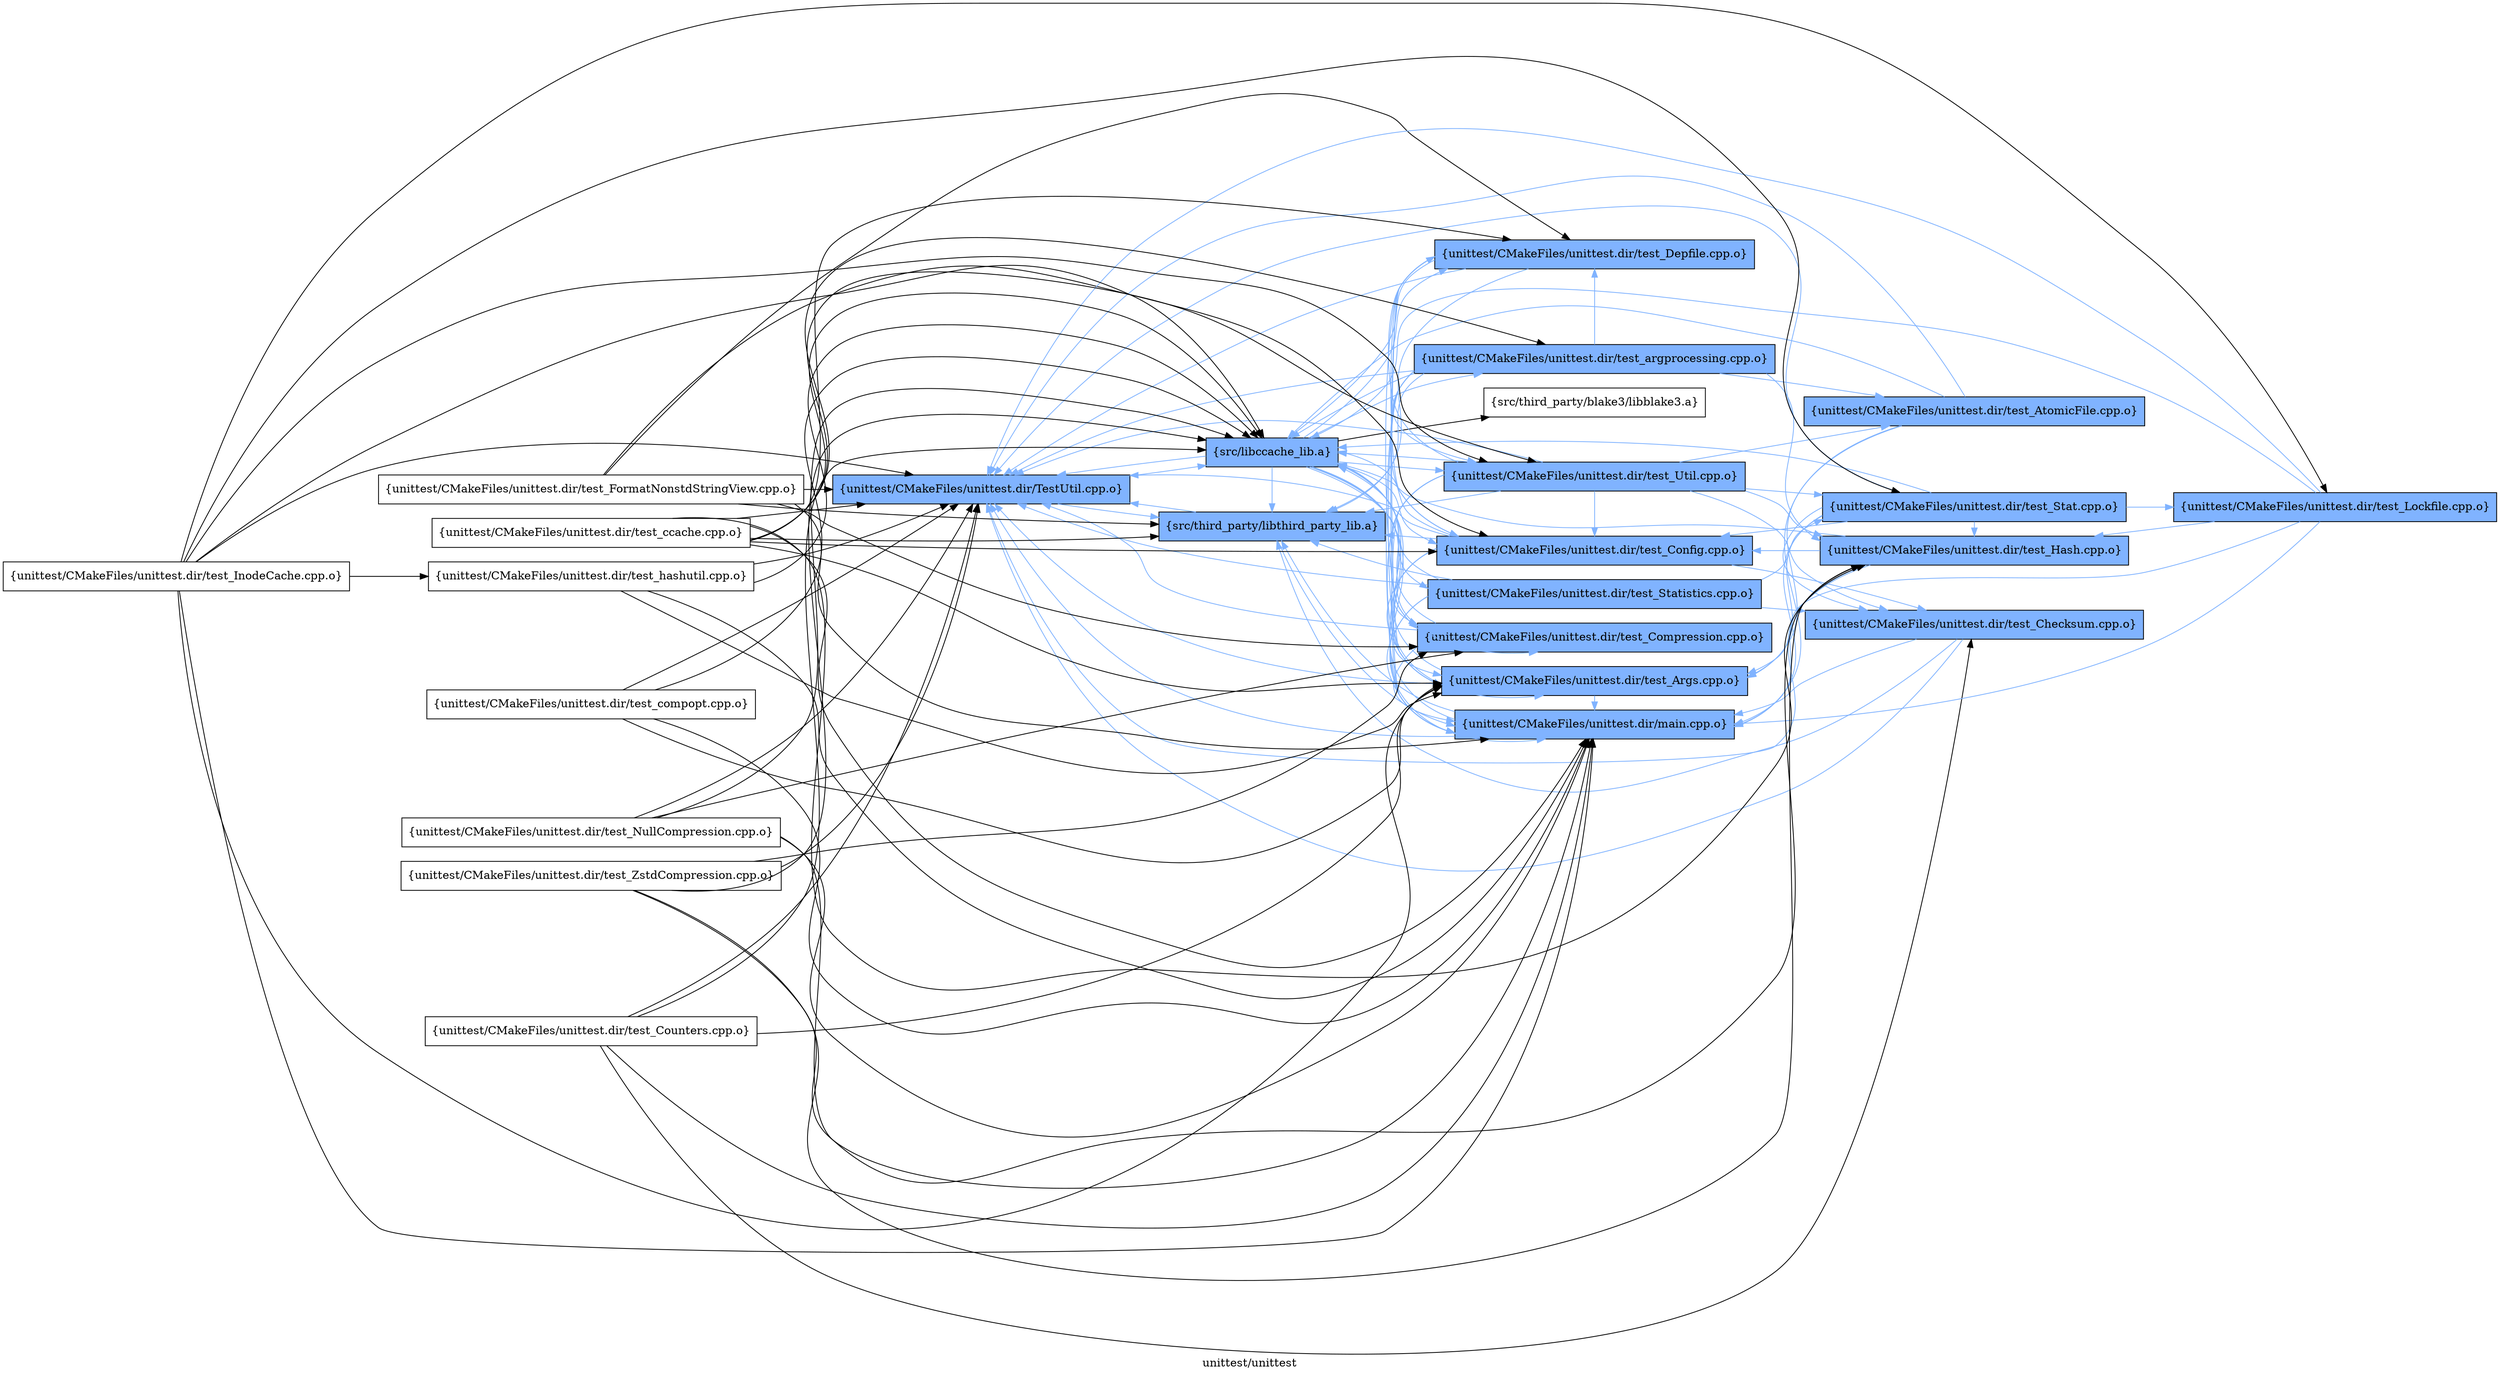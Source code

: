 digraph "unittest/unittest" {
	label="unittest/unittest";
	rankdir=LR;
	{ rank=same; Node0x559d0acc7d88;  }
	{ rank=same; Node0x559d0acc8698; Node0x559d0acc8198;  }
	{ rank=same; Node0x559d0acc96d8; Node0x559d0acc7a68; Node0x559d0acc7658; Node0x559d0acc8288; Node0x559d0acc9318; Node0x559d0acc8ff8; Node0x559d0acc95e8; Node0x559d0acc98b8; Node0x559d0acc80f8;  }
	{ rank=same; Node0x559d0acc8aa8; Node0x559d0acc8b98; Node0x559d0acc8f58; Node0x559d0acc7a18;  }

	Node0x559d0acc7d88 [shape=record,shape=box,group=1,style=filled,fillcolor="0.600000 0.5 1",label="{unittest/CMakeFiles/unittest.dir/TestUtil.cpp.o}"];
	Node0x559d0acc7d88 -> Node0x559d0acc8698[color="0.600000 0.5 1"];
	Node0x559d0acc7d88 -> Node0x559d0acc8198[color="0.600000 0.5 1"];
	Node0x559d0acc8698 [shape=record,shape=box,group=1,style=filled,fillcolor="0.600000 0.5 1",label="{src/libccache_lib.a}"];
	Node0x559d0acc8698 -> Node0x559d0acc7d88[color="0.600000 0.5 1"];
	Node0x559d0acc8698 -> Node0x559d0acc96d8[color="0.600000 0.5 1"];
	Node0x559d0acc8698 -> Node0x559d0acc7a68[color="0.600000 0.5 1"];
	Node0x559d0acc8698 -> Node0x559d0acc8198[color="0.600000 0.5 1"];
	Node0x559d0acc8698 -> Node0x559d0acc7658[color="0.600000 0.5 1"];
	Node0x559d0acc8698 -> Node0x559d0acc8288[color="0.600000 0.5 1"];
	Node0x559d0acc8698 -> Node0x559d0acc9318[color="0.600000 0.5 1"];
	Node0x559d0acc8698 -> Node0x559d0acc8ff8;
	Node0x559d0acc8698 -> Node0x559d0acc95e8[color="0.600000 0.5 1"];
	Node0x559d0acc8698 -> Node0x559d0acc98b8[color="0.600000 0.5 1"];
	Node0x559d0acc8698 -> Node0x559d0acc80f8[color="0.600000 0.5 1"];
	Node0x559d0acc8198 [shape=record,shape=box,group=1,style=filled,fillcolor="0.600000 0.5 1",label="{src/third_party/libthird_party_lib.a}"];
	Node0x559d0acc8198 -> Node0x559d0acc7d88[color="0.600000 0.5 1"];
	Node0x559d0acc8198 -> Node0x559d0acc7658[color="0.600000 0.5 1"];
	Node0x559d0acc7658 [shape=record,shape=box,group=1,style=filled,fillcolor="0.600000 0.5 1",label="{unittest/CMakeFiles/unittest.dir/main.cpp.o}"];
	Node0x559d0acc7658 -> Node0x559d0acc7d88[color="0.600000 0.5 1"];
	Node0x559d0acc7658 -> Node0x559d0acc8698[color="0.600000 0.5 1"];
	Node0x559d0acc7658 -> Node0x559d0acc8198[color="0.600000 0.5 1"];
	Node0x559d0acc96d8 [shape=record,shape=box,group=1,style=filled,fillcolor="0.600000 0.5 1",label="{unittest/CMakeFiles/unittest.dir/test_Args.cpp.o}"];
	Node0x559d0acc96d8 -> Node0x559d0acc7d88[color="0.600000 0.5 1"];
	Node0x559d0acc96d8 -> Node0x559d0acc7658[color="0.600000 0.5 1"];
	Node0x559d0acc96d8 -> Node0x559d0acc8698[color="0.600000 0.5 1"];
	Node0x559d0acc8f58 [shape=record,shape=box,group=1,style=filled,fillcolor="0.600000 0.5 1",label="{unittest/CMakeFiles/unittest.dir/test_AtomicFile.cpp.o}"];
	Node0x559d0acc8f58 -> Node0x559d0acc7d88[color="0.600000 0.5 1"];
	Node0x559d0acc8f58 -> Node0x559d0acc7658[color="0.600000 0.5 1"];
	Node0x559d0acc8f58 -> Node0x559d0acc96d8[color="0.600000 0.5 1"];
	Node0x559d0acc8f58 -> Node0x559d0acc8698[color="0.600000 0.5 1"];
	Node0x559d0acc8aa8 [shape=record,shape=box,group=1,style=filled,fillcolor="0.600000 0.5 1",label="{unittest/CMakeFiles/unittest.dir/test_Checksum.cpp.o}"];
	Node0x559d0acc8aa8 -> Node0x559d0acc7d88[color="0.600000 0.5 1"];
	Node0x559d0acc8aa8 -> Node0x559d0acc7658[color="0.600000 0.5 1"];
	Node0x559d0acc8aa8 -> Node0x559d0acc8198[color="0.600000 0.5 1"];
	Node0x559d0acc8288 [shape=record,shape=box,group=1,style=filled,fillcolor="0.600000 0.5 1",label="{unittest/CMakeFiles/unittest.dir/test_Compression.cpp.o}"];
	Node0x559d0acc8288 -> Node0x559d0acc7d88[color="0.600000 0.5 1"];
	Node0x559d0acc8288 -> Node0x559d0acc7658[color="0.600000 0.5 1"];
	Node0x559d0acc8288 -> Node0x559d0acc8698[color="0.600000 0.5 1"];
	Node0x559d0acc7a68 [shape=record,shape=box,group=1,style=filled,fillcolor="0.600000 0.5 1",label="{unittest/CMakeFiles/unittest.dir/test_Config.cpp.o}"];
	Node0x559d0acc7a68 -> Node0x559d0acc7d88[color="0.600000 0.5 1"];
	Node0x559d0acc7a68 -> Node0x559d0acc7658[color="0.600000 0.5 1"];
	Node0x559d0acc7a68 -> Node0x559d0acc96d8[color="0.600000 0.5 1"];
	Node0x559d0acc7a68 -> Node0x559d0acc8aa8[color="0.600000 0.5 1"];
	Node0x559d0acc7a68 -> Node0x559d0acc8288[color="0.600000 0.5 1"];
	Node0x559d0acc7a68 -> Node0x559d0acc8698[color="0.600000 0.5 1"];
	Node0x559d0acc7a68 -> Node0x559d0acc8198[color="0.600000 0.5 1"];
	Node0x559d0acc9b88 [shape=record,shape=box,group=0,label="{unittest/CMakeFiles/unittest.dir/test_Counters.cpp.o}"];
	Node0x559d0acc9b88 -> Node0x559d0acc7d88;
	Node0x559d0acc9b88 -> Node0x559d0acc7658;
	Node0x559d0acc9b88 -> Node0x559d0acc96d8;
	Node0x559d0acc9b88 -> Node0x559d0acc8aa8;
	Node0x559d0acc9b88 -> Node0x559d0acc8698;
	Node0x559d0acc9318 [shape=record,shape=box,group=1,style=filled,fillcolor="0.600000 0.5 1",label="{unittest/CMakeFiles/unittest.dir/test_Depfile.cpp.o}"];
	Node0x559d0acc9318 -> Node0x559d0acc7d88[color="0.600000 0.5 1"];
	Node0x559d0acc9318 -> Node0x559d0acc7658[color="0.600000 0.5 1"];
	Node0x559d0acc9318 -> Node0x559d0acc96d8[color="0.600000 0.5 1"];
	Node0x559d0acc9318 -> Node0x559d0acc8288[color="0.600000 0.5 1"];
	Node0x559d0acc9318 -> Node0x559d0acc7a68[color="0.600000 0.5 1"];
	Node0x559d0acc9318 -> Node0x559d0acc8698[color="0.600000 0.5 1"];
	Node0x559d0acc9318 -> Node0x559d0acc8198[color="0.600000 0.5 1"];
	Node0x559d0acc9a98 [shape=record,shape=box,group=0,label="{unittest/CMakeFiles/unittest.dir/test_FormatNonstdStringView.cpp.o}"];
	Node0x559d0acc9a98 -> Node0x559d0acc7d88;
	Node0x559d0acc9a98 -> Node0x559d0acc7658;
	Node0x559d0acc9a98 -> Node0x559d0acc8288;
	Node0x559d0acc9a98 -> Node0x559d0acc7a68;
	Node0x559d0acc9a98 -> Node0x559d0acc9318;
	Node0x559d0acc9a98 -> Node0x559d0acc8198;
	Node0x559d0acc7a18 [shape=record,shape=box,group=1,style=filled,fillcolor="0.600000 0.5 1",label="{unittest/CMakeFiles/unittest.dir/test_Hash.cpp.o}"];
	Node0x559d0acc7a18 -> Node0x559d0acc7d88[color="0.600000 0.5 1"];
	Node0x559d0acc7a18 -> Node0x559d0acc7658[color="0.600000 0.5 1"];
	Node0x559d0acc7a18 -> Node0x559d0acc7a68[color="0.600000 0.5 1"];
	Node0x559d0acc7a18 -> Node0x559d0acc8698[color="0.600000 0.5 1"];
	Node0x559d0acc7c98 [shape=record,shape=box,group=1,style=filled,fillcolor="0.600000 0.5 1",label="{unittest/CMakeFiles/unittest.dir/test_Lockfile.cpp.o}"];
	Node0x559d0acc7c98 -> Node0x559d0acc7d88[color="0.600000 0.5 1"];
	Node0x559d0acc7c98 -> Node0x559d0acc7658[color="0.600000 0.5 1"];
	Node0x559d0acc7c98 -> Node0x559d0acc96d8[color="0.600000 0.5 1"];
	Node0x559d0acc7c98 -> Node0x559d0acc7a18[color="0.600000 0.5 1"];
	Node0x559d0acc7c98 -> Node0x559d0acc8698[color="0.600000 0.5 1"];
	Node0x559d0acc8878 [shape=record,shape=box,group=0,label="{unittest/CMakeFiles/unittest.dir/test_NullCompression.cpp.o}"];
	Node0x559d0acc8878 -> Node0x559d0acc7d88;
	Node0x559d0acc8878 -> Node0x559d0acc7658;
	Node0x559d0acc8878 -> Node0x559d0acc8288;
	Node0x559d0acc8878 -> Node0x559d0acc7a18;
	Node0x559d0acc8878 -> Node0x559d0acc8698;
	Node0x559d0acc8b98 [shape=record,shape=box,group=1,style=filled,fillcolor="0.600000 0.5 1",label="{unittest/CMakeFiles/unittest.dir/test_Stat.cpp.o}"];
	Node0x559d0acc8b98 -> Node0x559d0acc7d88[color="0.600000 0.5 1"];
	Node0x559d0acc8b98 -> Node0x559d0acc7658[color="0.600000 0.5 1"];
	Node0x559d0acc8b98 -> Node0x559d0acc96d8[color="0.600000 0.5 1"];
	Node0x559d0acc8b98 -> Node0x559d0acc8aa8[color="0.600000 0.5 1"];
	Node0x559d0acc8b98 -> Node0x559d0acc7a68[color="0.600000 0.5 1"];
	Node0x559d0acc8b98 -> Node0x559d0acc7a18[color="0.600000 0.5 1"];
	Node0x559d0acc8b98 -> Node0x559d0acc7c98[color="0.600000 0.5 1"];
	Node0x559d0acc8b98 -> Node0x559d0acc8698[color="0.600000 0.5 1"];
	Node0x559d0acc95e8 [shape=record,shape=box,group=1,style=filled,fillcolor="0.600000 0.5 1",label="{unittest/CMakeFiles/unittest.dir/test_Statistics.cpp.o}"];
	Node0x559d0acc95e8 -> Node0x559d0acc7d88[color="0.600000 0.5 1"];
	Node0x559d0acc95e8 -> Node0x559d0acc7658[color="0.600000 0.5 1"];
	Node0x559d0acc95e8 -> Node0x559d0acc96d8[color="0.600000 0.5 1"];
	Node0x559d0acc95e8 -> Node0x559d0acc8aa8[color="0.600000 0.5 1"];
	Node0x559d0acc95e8 -> Node0x559d0acc8b98[color="0.600000 0.5 1"];
	Node0x559d0acc95e8 -> Node0x559d0acc8698[color="0.600000 0.5 1"];
	Node0x559d0acc95e8 -> Node0x559d0acc8198[color="0.600000 0.5 1"];
	Node0x559d0acc98b8 [shape=record,shape=box,group=1,style=filled,fillcolor="0.600000 0.5 1",label="{unittest/CMakeFiles/unittest.dir/test_Util.cpp.o}"];
	Node0x559d0acc98b8 -> Node0x559d0acc7d88[color="0.600000 0.5 1"];
	Node0x559d0acc98b8 -> Node0x559d0acc7658[color="0.600000 0.5 1"];
	Node0x559d0acc98b8 -> Node0x559d0acc96d8[color="0.600000 0.5 1"];
	Node0x559d0acc98b8 -> Node0x559d0acc8f58[color="0.600000 0.5 1"];
	Node0x559d0acc98b8 -> Node0x559d0acc8aa8[color="0.600000 0.5 1"];
	Node0x559d0acc98b8 -> Node0x559d0acc8288[color="0.600000 0.5 1"];
	Node0x559d0acc98b8 -> Node0x559d0acc7a68[color="0.600000 0.5 1"];
	Node0x559d0acc98b8 -> Node0x559d0acc9318[color="0.600000 0.5 1"];
	Node0x559d0acc98b8 -> Node0x559d0acc7a18[color="0.600000 0.5 1"];
	Node0x559d0acc98b8 -> Node0x559d0acc8b98[color="0.600000 0.5 1"];
	Node0x559d0acc98b8 -> Node0x559d0acc8698[color="0.600000 0.5 1"];
	Node0x559d0acc98b8 -> Node0x559d0acc8198[color="0.600000 0.5 1"];
	Node0x559d0acc7ec8 [shape=record,shape=box,group=0,label="{unittest/CMakeFiles/unittest.dir/test_ZstdCompression.cpp.o}"];
	Node0x559d0acc7ec8 -> Node0x559d0acc7d88;
	Node0x559d0acc7ec8 -> Node0x559d0acc7658;
	Node0x559d0acc7ec8 -> Node0x559d0acc8288;
	Node0x559d0acc7ec8 -> Node0x559d0acc7a18;
	Node0x559d0acc7ec8 -> Node0x559d0acc8698;
	Node0x559d0acc80f8 [shape=record,shape=box,group=1,style=filled,fillcolor="0.600000 0.5 1",label="{unittest/CMakeFiles/unittest.dir/test_argprocessing.cpp.o}"];
	Node0x559d0acc80f8 -> Node0x559d0acc7d88[color="0.600000 0.5 1"];
	Node0x559d0acc80f8 -> Node0x559d0acc7658[color="0.600000 0.5 1"];
	Node0x559d0acc80f8 -> Node0x559d0acc96d8[color="0.600000 0.5 1"];
	Node0x559d0acc80f8 -> Node0x559d0acc8f58[color="0.600000 0.5 1"];
	Node0x559d0acc80f8 -> Node0x559d0acc7a68[color="0.600000 0.5 1"];
	Node0x559d0acc80f8 -> Node0x559d0acc9318[color="0.600000 0.5 1"];
	Node0x559d0acc80f8 -> Node0x559d0acc7a18[color="0.600000 0.5 1"];
	Node0x559d0acc80f8 -> Node0x559d0acc98b8[color="0.600000 0.5 1"];
	Node0x559d0acc80f8 -> Node0x559d0acc8698[color="0.600000 0.5 1"];
	Node0x559d0acc80f8 -> Node0x559d0acc8198[color="0.600000 0.5 1"];
	Node0x559d0acc8508 [shape=record,shape=box,group=0,label="{unittest/CMakeFiles/unittest.dir/test_ccache.cpp.o}"];
	Node0x559d0acc8508 -> Node0x559d0acc7d88;
	Node0x559d0acc8508 -> Node0x559d0acc7658;
	Node0x559d0acc8508 -> Node0x559d0acc96d8;
	Node0x559d0acc8508 -> Node0x559d0acc7a68;
	Node0x559d0acc8508 -> Node0x559d0acc9318;
	Node0x559d0acc8508 -> Node0x559d0acc7a18;
	Node0x559d0acc8508 -> Node0x559d0acc98b8;
	Node0x559d0acc8508 -> Node0x559d0acc80f8;
	Node0x559d0acc8508 -> Node0x559d0acc8698;
	Node0x559d0acc8508 -> Node0x559d0acc8198;
	Node0x559d0acc7f18 [shape=record,shape=box,group=0,label="{unittest/CMakeFiles/unittest.dir/test_compopt.cpp.o}"];
	Node0x559d0acc7f18 -> Node0x559d0acc7d88;
	Node0x559d0acc7f18 -> Node0x559d0acc7658;
	Node0x559d0acc7f18 -> Node0x559d0acc96d8;
	Node0x559d0acc7f18 -> Node0x559d0acc8698;
	Node0x559d0acc86e8 [shape=record,shape=box,group=0,label="{unittest/CMakeFiles/unittest.dir/test_hashutil.cpp.o}"];
	Node0x559d0acc86e8 -> Node0x559d0acc7d88;
	Node0x559d0acc86e8 -> Node0x559d0acc7658;
	Node0x559d0acc86e8 -> Node0x559d0acc96d8;
	Node0x559d0acc86e8 -> Node0x559d0acc8698;
	Node0x559d0acc8328 [shape=record,shape=box,group=0,label="{unittest/CMakeFiles/unittest.dir/test_InodeCache.cpp.o}"];
	Node0x559d0acc8328 -> Node0x559d0acc7d88;
	Node0x559d0acc8328 -> Node0x559d0acc7658;
	Node0x559d0acc8328 -> Node0x559d0acc96d8;
	Node0x559d0acc8328 -> Node0x559d0acc7c98;
	Node0x559d0acc8328 -> Node0x559d0acc8b98;
	Node0x559d0acc8328 -> Node0x559d0acc98b8;
	Node0x559d0acc8328 -> Node0x559d0acc86e8;
	Node0x559d0acc8328 -> Node0x559d0acc8698;
	Node0x559d0acc8ff8 [shape=record,shape=box,group=0,label="{src/third_party/blake3/libblake3.a}"];
}
